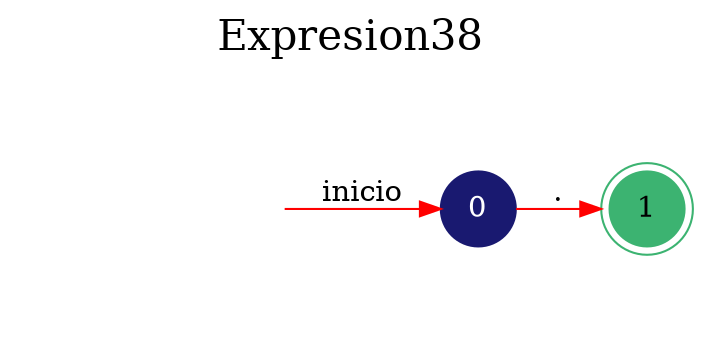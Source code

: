 digraph automata_finito {
	rankdir=LR;
	graph [label="Expresion38", labelloc=t, fontsize=20]; 
	node [shape=doublecircle, style = filled,color = mediumseagreen]; "1";
	node [shape=circle];
	node [color=midnightblue,fontcolor=white];
	edge [color=red];
	secret_node [style=invis];
	secret_node -> "0" [label="inicio"];
	"0" -> "1" [label="."];
}
